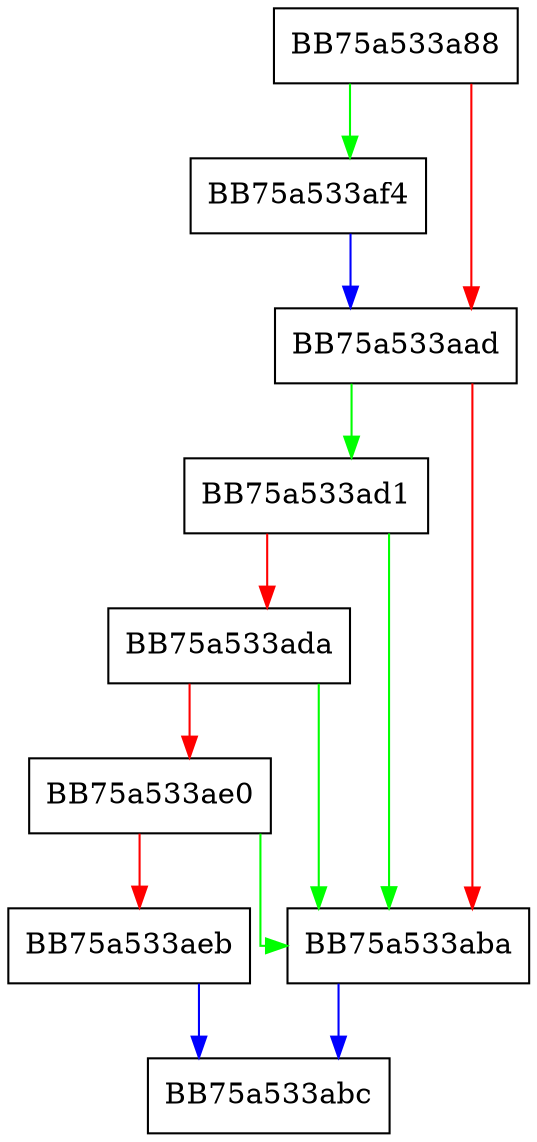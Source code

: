 digraph GetName {
  node [shape="box"];
  graph [splines=ortho];
  BB75a533a88 -> BB75a533af4 [color="green"];
  BB75a533a88 -> BB75a533aad [color="red"];
  BB75a533aad -> BB75a533ad1 [color="green"];
  BB75a533aad -> BB75a533aba [color="red"];
  BB75a533aba -> BB75a533abc [color="blue"];
  BB75a533ad1 -> BB75a533aba [color="green"];
  BB75a533ad1 -> BB75a533ada [color="red"];
  BB75a533ada -> BB75a533aba [color="green"];
  BB75a533ada -> BB75a533ae0 [color="red"];
  BB75a533ae0 -> BB75a533aba [color="green"];
  BB75a533ae0 -> BB75a533aeb [color="red"];
  BB75a533aeb -> BB75a533abc [color="blue"];
  BB75a533af4 -> BB75a533aad [color="blue"];
}